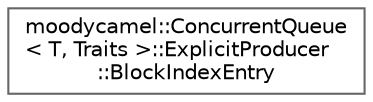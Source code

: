 digraph "类继承关系图"
{
 // INTERACTIVE_SVG=YES
 // LATEX_PDF_SIZE
  bgcolor="transparent";
  edge [fontname=Helvetica,fontsize=10,labelfontname=Helvetica,labelfontsize=10];
  node [fontname=Helvetica,fontsize=10,shape=box,height=0.2,width=0.4];
  rankdir="LR";
  Node0 [id="Node000000",label="moodycamel::ConcurrentQueue\l\< T, Traits \>::ExplicitProducer\l::BlockIndexEntry",height=0.2,width=0.4,color="grey40", fillcolor="white", style="filled",URL="$df/d6c/structmoodycamel_1_1ConcurrentQueue_1_1ExplicitProducer_1_1BlockIndexEntry.html",tooltip=" "];
}
